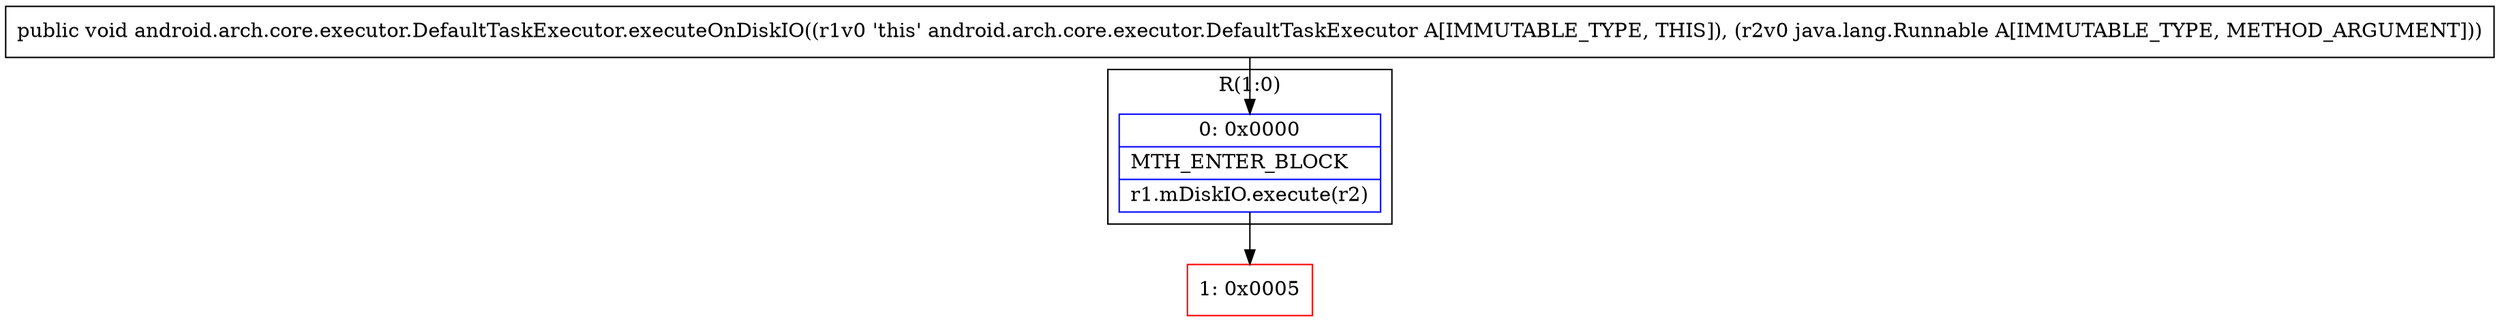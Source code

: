 digraph "CFG forandroid.arch.core.executor.DefaultTaskExecutor.executeOnDiskIO(Ljava\/lang\/Runnable;)V" {
subgraph cluster_Region_1811967813 {
label = "R(1:0)";
node [shape=record,color=blue];
Node_0 [shape=record,label="{0\:\ 0x0000|MTH_ENTER_BLOCK\l|r1.mDiskIO.execute(r2)\l}"];
}
Node_1 [shape=record,color=red,label="{1\:\ 0x0005}"];
MethodNode[shape=record,label="{public void android.arch.core.executor.DefaultTaskExecutor.executeOnDiskIO((r1v0 'this' android.arch.core.executor.DefaultTaskExecutor A[IMMUTABLE_TYPE, THIS]), (r2v0 java.lang.Runnable A[IMMUTABLE_TYPE, METHOD_ARGUMENT])) }"];
MethodNode -> Node_0;
Node_0 -> Node_1;
}

